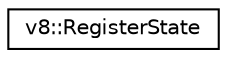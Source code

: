 digraph "Graphical Class Hierarchy"
{
  edge [fontname="Helvetica",fontsize="10",labelfontname="Helvetica",labelfontsize="10"];
  node [fontname="Helvetica",fontsize="10",shape=record];
  rankdir="LR";
  Node1 [label="v8::RegisterState",height=0.2,width=0.4,color="black", fillcolor="white", style="filled",URL="$structv8_1_1RegisterState.html"];
}
